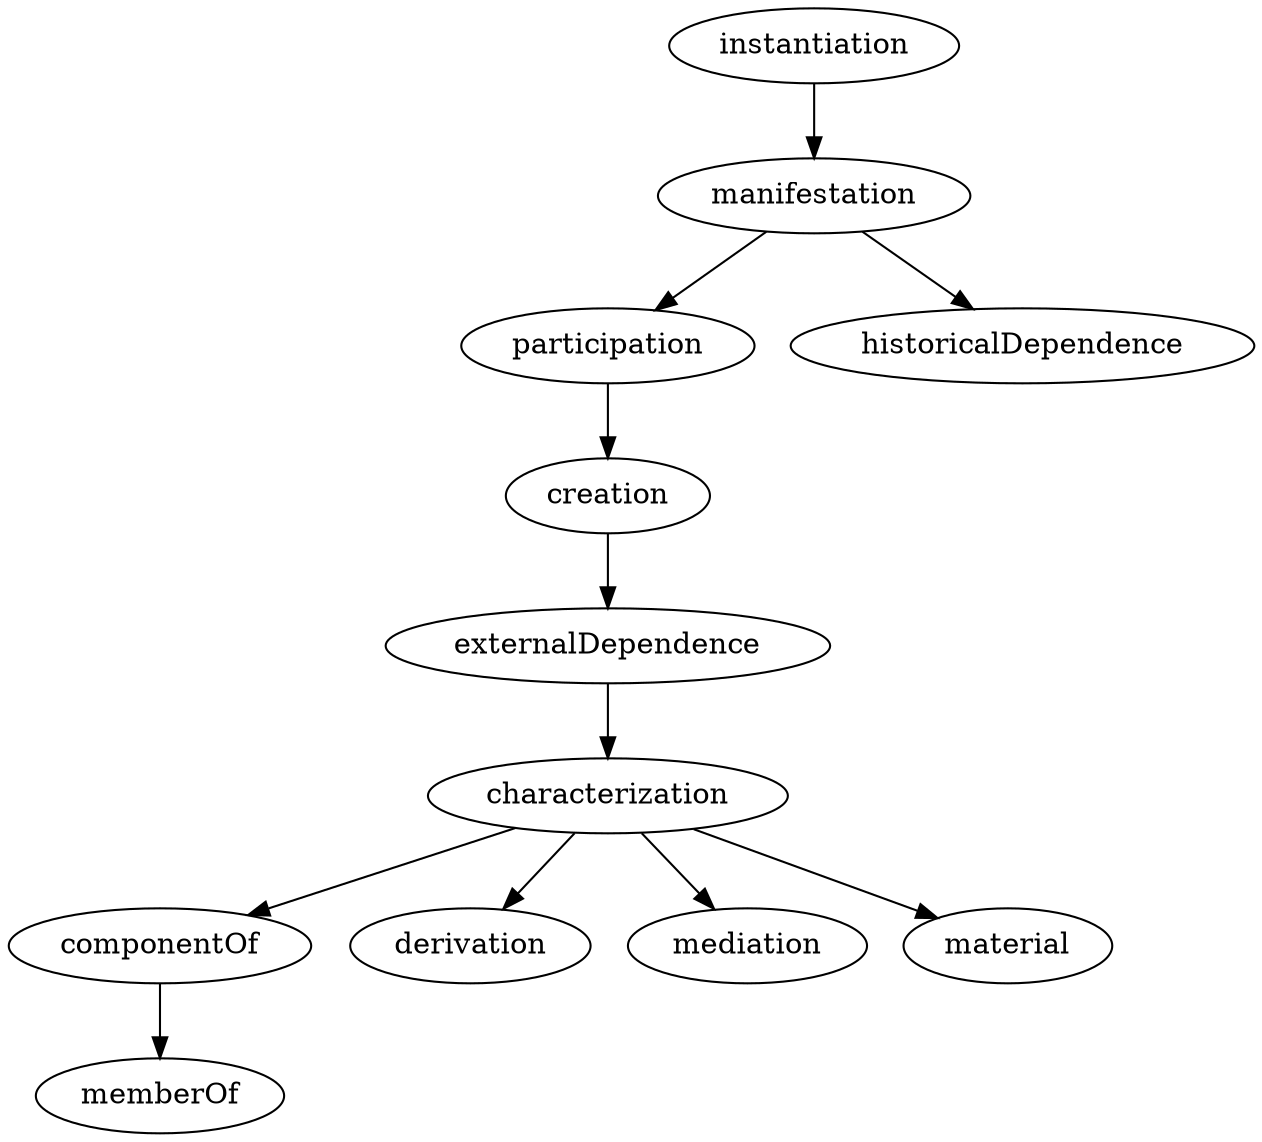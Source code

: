 strict digraph  {
instantiation;
manifestation;
participation;
historicalDependence;
creation;
externalDependence;
characterization;
componentOf;
derivation;
mediation;
material;
memberOf;
instantiation -> manifestation;
manifestation -> participation;
manifestation -> historicalDependence;
participation -> creation;
creation -> externalDependence;
externalDependence -> characterization;
characterization -> componentOf;
characterization -> derivation;
characterization -> mediation;
characterization -> material;
componentOf -> memberOf;
}
